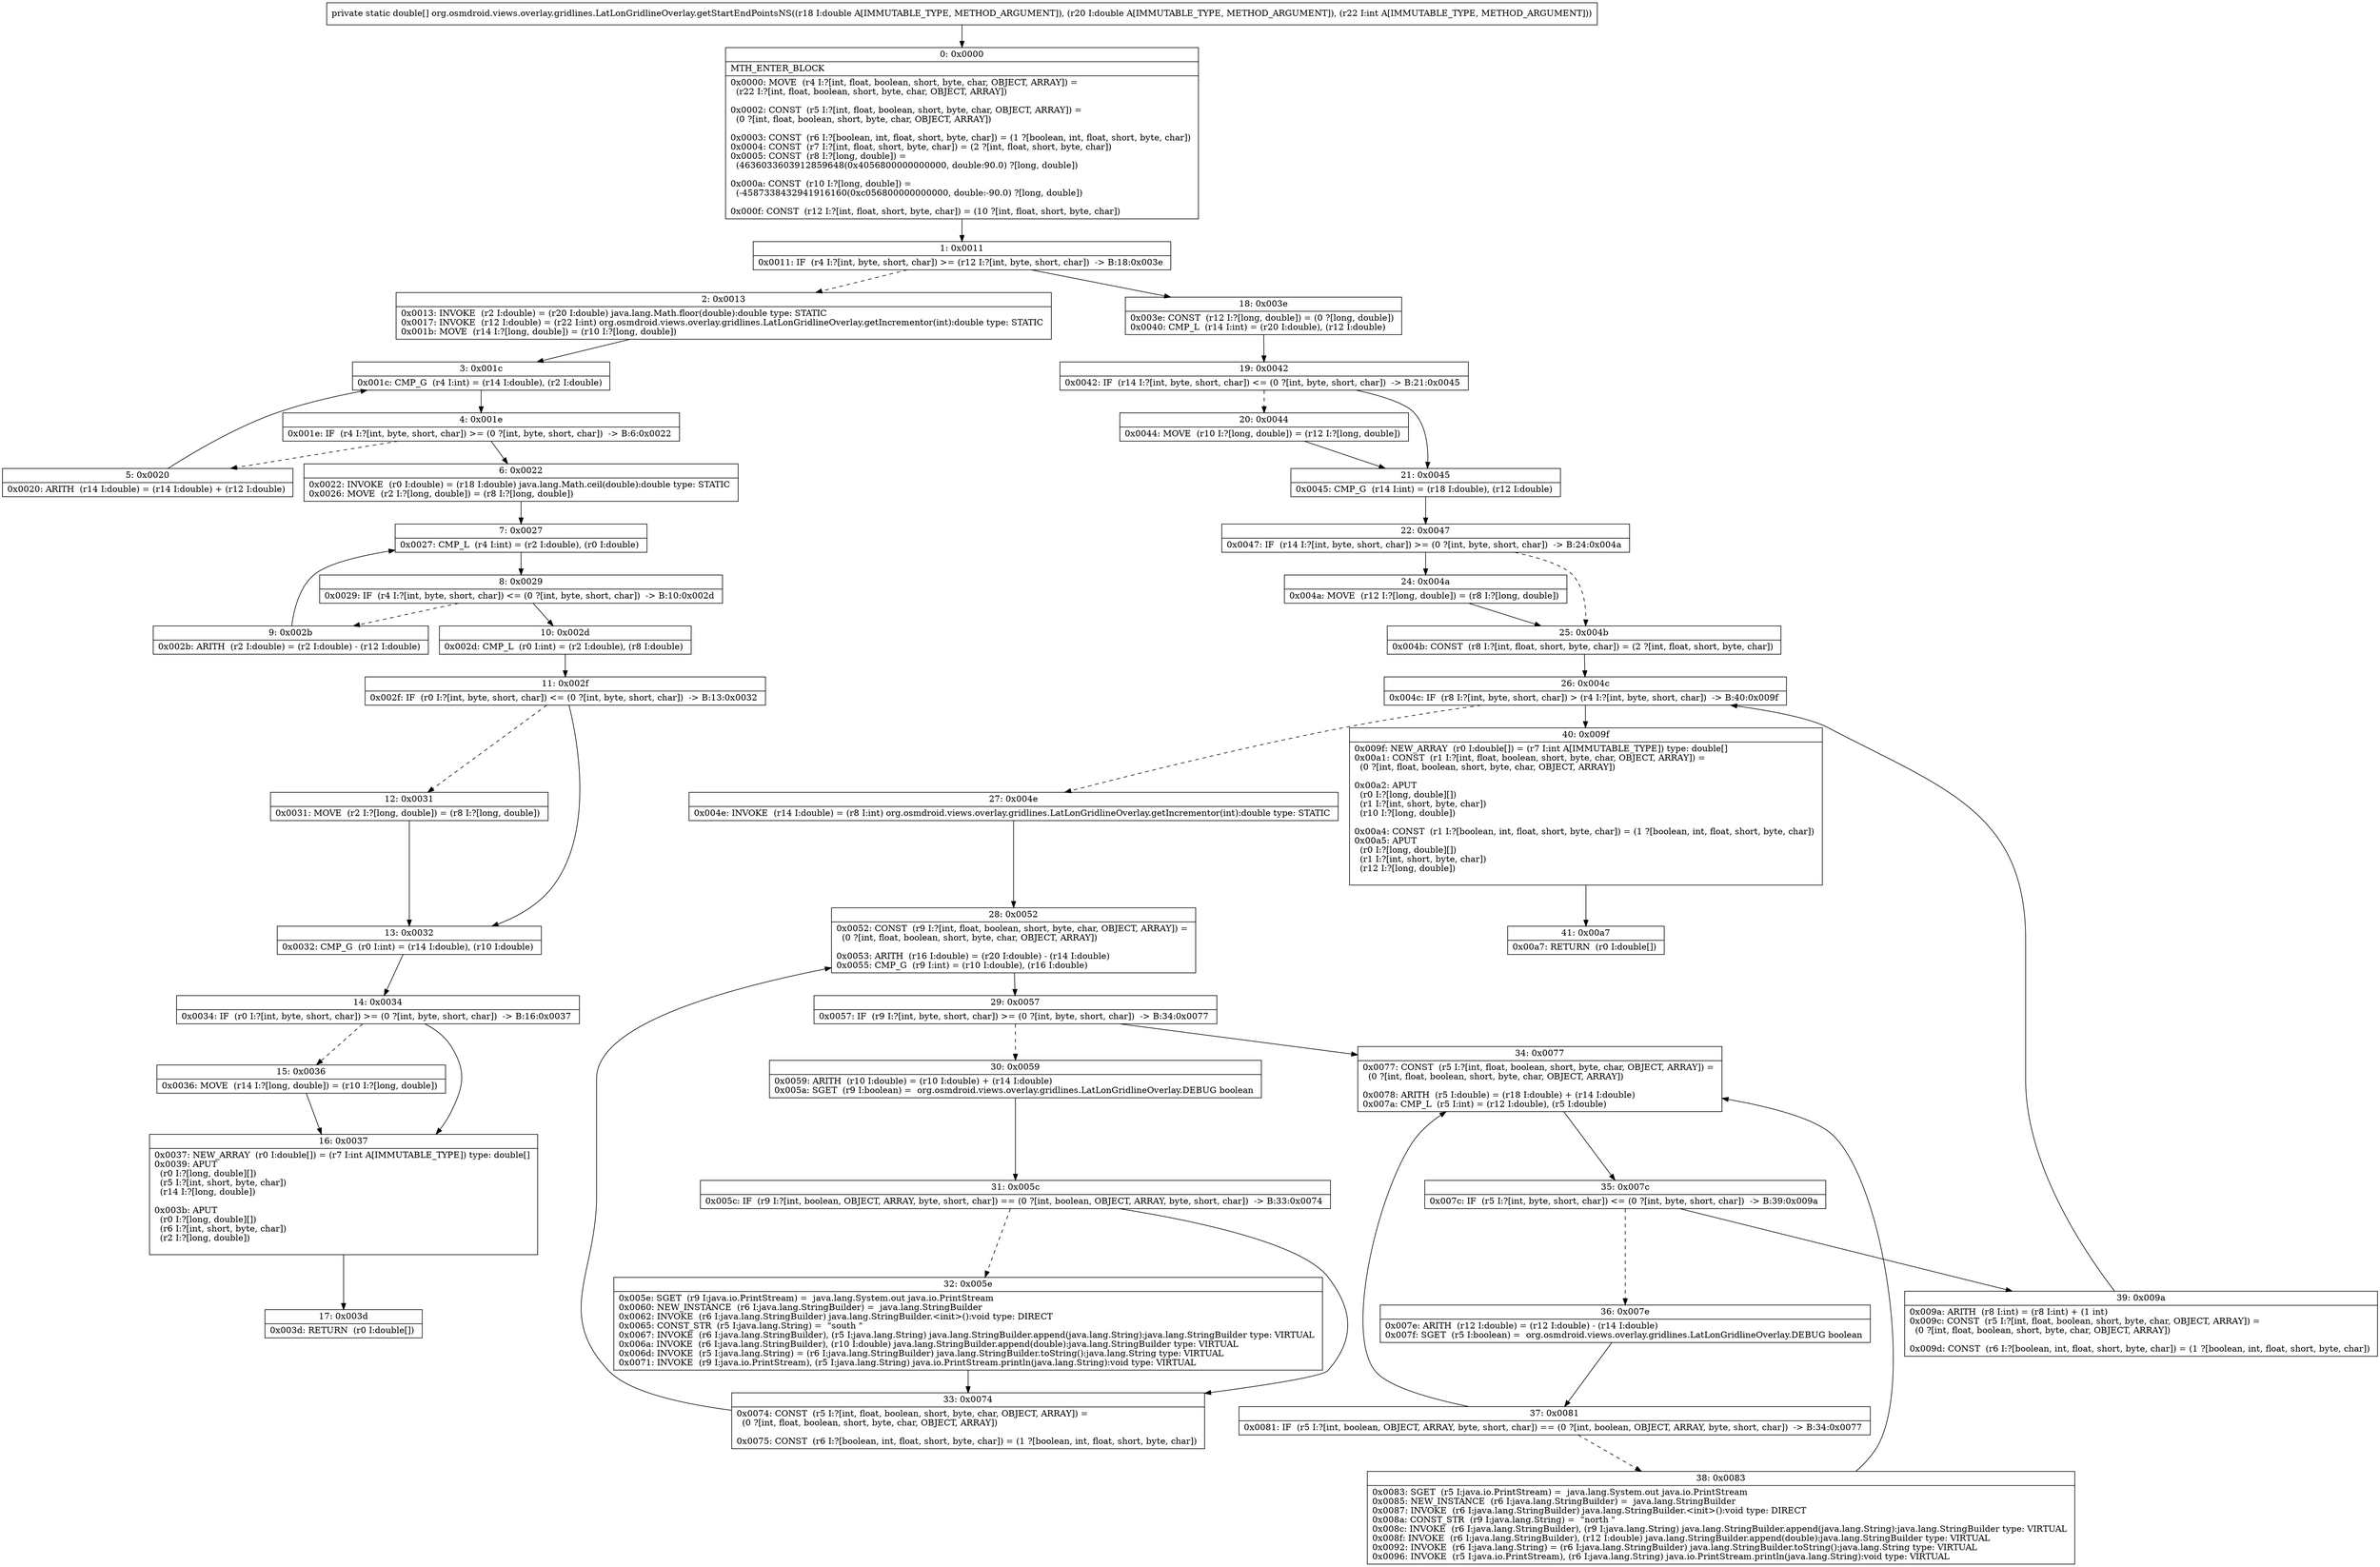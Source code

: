 digraph "CFG fororg.osmdroid.views.overlay.gridlines.LatLonGridlineOverlay.getStartEndPointsNS(DDI)[D" {
Node_0 [shape=record,label="{0\:\ 0x0000|MTH_ENTER_BLOCK\l|0x0000: MOVE  (r4 I:?[int, float, boolean, short, byte, char, OBJECT, ARRAY]) = \l  (r22 I:?[int, float, boolean, short, byte, char, OBJECT, ARRAY])\l \l0x0002: CONST  (r5 I:?[int, float, boolean, short, byte, char, OBJECT, ARRAY]) = \l  (0 ?[int, float, boolean, short, byte, char, OBJECT, ARRAY])\l \l0x0003: CONST  (r6 I:?[boolean, int, float, short, byte, char]) = (1 ?[boolean, int, float, short, byte, char]) \l0x0004: CONST  (r7 I:?[int, float, short, byte, char]) = (2 ?[int, float, short, byte, char]) \l0x0005: CONST  (r8 I:?[long, double]) = \l  (4636033603912859648(0x4056800000000000, double:90.0) ?[long, double])\l \l0x000a: CONST  (r10 I:?[long, double]) = \l  (\-4587338432941916160(0xc056800000000000, double:\-90.0) ?[long, double])\l \l0x000f: CONST  (r12 I:?[int, float, short, byte, char]) = (10 ?[int, float, short, byte, char]) \l}"];
Node_1 [shape=record,label="{1\:\ 0x0011|0x0011: IF  (r4 I:?[int, byte, short, char]) \>= (r12 I:?[int, byte, short, char])  \-\> B:18:0x003e \l}"];
Node_2 [shape=record,label="{2\:\ 0x0013|0x0013: INVOKE  (r2 I:double) = (r20 I:double) java.lang.Math.floor(double):double type: STATIC \l0x0017: INVOKE  (r12 I:double) = (r22 I:int) org.osmdroid.views.overlay.gridlines.LatLonGridlineOverlay.getIncrementor(int):double type: STATIC \l0x001b: MOVE  (r14 I:?[long, double]) = (r10 I:?[long, double]) \l}"];
Node_3 [shape=record,label="{3\:\ 0x001c|0x001c: CMP_G  (r4 I:int) = (r14 I:double), (r2 I:double) \l}"];
Node_4 [shape=record,label="{4\:\ 0x001e|0x001e: IF  (r4 I:?[int, byte, short, char]) \>= (0 ?[int, byte, short, char])  \-\> B:6:0x0022 \l}"];
Node_5 [shape=record,label="{5\:\ 0x0020|0x0020: ARITH  (r14 I:double) = (r14 I:double) + (r12 I:double) \l}"];
Node_6 [shape=record,label="{6\:\ 0x0022|0x0022: INVOKE  (r0 I:double) = (r18 I:double) java.lang.Math.ceil(double):double type: STATIC \l0x0026: MOVE  (r2 I:?[long, double]) = (r8 I:?[long, double]) \l}"];
Node_7 [shape=record,label="{7\:\ 0x0027|0x0027: CMP_L  (r4 I:int) = (r2 I:double), (r0 I:double) \l}"];
Node_8 [shape=record,label="{8\:\ 0x0029|0x0029: IF  (r4 I:?[int, byte, short, char]) \<= (0 ?[int, byte, short, char])  \-\> B:10:0x002d \l}"];
Node_9 [shape=record,label="{9\:\ 0x002b|0x002b: ARITH  (r2 I:double) = (r2 I:double) \- (r12 I:double) \l}"];
Node_10 [shape=record,label="{10\:\ 0x002d|0x002d: CMP_L  (r0 I:int) = (r2 I:double), (r8 I:double) \l}"];
Node_11 [shape=record,label="{11\:\ 0x002f|0x002f: IF  (r0 I:?[int, byte, short, char]) \<= (0 ?[int, byte, short, char])  \-\> B:13:0x0032 \l}"];
Node_12 [shape=record,label="{12\:\ 0x0031|0x0031: MOVE  (r2 I:?[long, double]) = (r8 I:?[long, double]) \l}"];
Node_13 [shape=record,label="{13\:\ 0x0032|0x0032: CMP_G  (r0 I:int) = (r14 I:double), (r10 I:double) \l}"];
Node_14 [shape=record,label="{14\:\ 0x0034|0x0034: IF  (r0 I:?[int, byte, short, char]) \>= (0 ?[int, byte, short, char])  \-\> B:16:0x0037 \l}"];
Node_15 [shape=record,label="{15\:\ 0x0036|0x0036: MOVE  (r14 I:?[long, double]) = (r10 I:?[long, double]) \l}"];
Node_16 [shape=record,label="{16\:\ 0x0037|0x0037: NEW_ARRAY  (r0 I:double[]) = (r7 I:int A[IMMUTABLE_TYPE]) type: double[] \l0x0039: APUT  \l  (r0 I:?[long, double][])\l  (r5 I:?[int, short, byte, char])\l  (r14 I:?[long, double])\l \l0x003b: APUT  \l  (r0 I:?[long, double][])\l  (r6 I:?[int, short, byte, char])\l  (r2 I:?[long, double])\l \l}"];
Node_17 [shape=record,label="{17\:\ 0x003d|0x003d: RETURN  (r0 I:double[]) \l}"];
Node_18 [shape=record,label="{18\:\ 0x003e|0x003e: CONST  (r12 I:?[long, double]) = (0 ?[long, double]) \l0x0040: CMP_L  (r14 I:int) = (r20 I:double), (r12 I:double) \l}"];
Node_19 [shape=record,label="{19\:\ 0x0042|0x0042: IF  (r14 I:?[int, byte, short, char]) \<= (0 ?[int, byte, short, char])  \-\> B:21:0x0045 \l}"];
Node_20 [shape=record,label="{20\:\ 0x0044|0x0044: MOVE  (r10 I:?[long, double]) = (r12 I:?[long, double]) \l}"];
Node_21 [shape=record,label="{21\:\ 0x0045|0x0045: CMP_G  (r14 I:int) = (r18 I:double), (r12 I:double) \l}"];
Node_22 [shape=record,label="{22\:\ 0x0047|0x0047: IF  (r14 I:?[int, byte, short, char]) \>= (0 ?[int, byte, short, char])  \-\> B:24:0x004a \l}"];
Node_24 [shape=record,label="{24\:\ 0x004a|0x004a: MOVE  (r12 I:?[long, double]) = (r8 I:?[long, double]) \l}"];
Node_25 [shape=record,label="{25\:\ 0x004b|0x004b: CONST  (r8 I:?[int, float, short, byte, char]) = (2 ?[int, float, short, byte, char]) \l}"];
Node_26 [shape=record,label="{26\:\ 0x004c|0x004c: IF  (r8 I:?[int, byte, short, char]) \> (r4 I:?[int, byte, short, char])  \-\> B:40:0x009f \l}"];
Node_27 [shape=record,label="{27\:\ 0x004e|0x004e: INVOKE  (r14 I:double) = (r8 I:int) org.osmdroid.views.overlay.gridlines.LatLonGridlineOverlay.getIncrementor(int):double type: STATIC \l}"];
Node_28 [shape=record,label="{28\:\ 0x0052|0x0052: CONST  (r9 I:?[int, float, boolean, short, byte, char, OBJECT, ARRAY]) = \l  (0 ?[int, float, boolean, short, byte, char, OBJECT, ARRAY])\l \l0x0053: ARITH  (r16 I:double) = (r20 I:double) \- (r14 I:double) \l0x0055: CMP_G  (r9 I:int) = (r10 I:double), (r16 I:double) \l}"];
Node_29 [shape=record,label="{29\:\ 0x0057|0x0057: IF  (r9 I:?[int, byte, short, char]) \>= (0 ?[int, byte, short, char])  \-\> B:34:0x0077 \l}"];
Node_30 [shape=record,label="{30\:\ 0x0059|0x0059: ARITH  (r10 I:double) = (r10 I:double) + (r14 I:double) \l0x005a: SGET  (r9 I:boolean) =  org.osmdroid.views.overlay.gridlines.LatLonGridlineOverlay.DEBUG boolean \l}"];
Node_31 [shape=record,label="{31\:\ 0x005c|0x005c: IF  (r9 I:?[int, boolean, OBJECT, ARRAY, byte, short, char]) == (0 ?[int, boolean, OBJECT, ARRAY, byte, short, char])  \-\> B:33:0x0074 \l}"];
Node_32 [shape=record,label="{32\:\ 0x005e|0x005e: SGET  (r9 I:java.io.PrintStream) =  java.lang.System.out java.io.PrintStream \l0x0060: NEW_INSTANCE  (r6 I:java.lang.StringBuilder) =  java.lang.StringBuilder \l0x0062: INVOKE  (r6 I:java.lang.StringBuilder) java.lang.StringBuilder.\<init\>():void type: DIRECT \l0x0065: CONST_STR  (r5 I:java.lang.String) =  \"south \" \l0x0067: INVOKE  (r6 I:java.lang.StringBuilder), (r5 I:java.lang.String) java.lang.StringBuilder.append(java.lang.String):java.lang.StringBuilder type: VIRTUAL \l0x006a: INVOKE  (r6 I:java.lang.StringBuilder), (r10 I:double) java.lang.StringBuilder.append(double):java.lang.StringBuilder type: VIRTUAL \l0x006d: INVOKE  (r5 I:java.lang.String) = (r6 I:java.lang.StringBuilder) java.lang.StringBuilder.toString():java.lang.String type: VIRTUAL \l0x0071: INVOKE  (r9 I:java.io.PrintStream), (r5 I:java.lang.String) java.io.PrintStream.println(java.lang.String):void type: VIRTUAL \l}"];
Node_33 [shape=record,label="{33\:\ 0x0074|0x0074: CONST  (r5 I:?[int, float, boolean, short, byte, char, OBJECT, ARRAY]) = \l  (0 ?[int, float, boolean, short, byte, char, OBJECT, ARRAY])\l \l0x0075: CONST  (r6 I:?[boolean, int, float, short, byte, char]) = (1 ?[boolean, int, float, short, byte, char]) \l}"];
Node_34 [shape=record,label="{34\:\ 0x0077|0x0077: CONST  (r5 I:?[int, float, boolean, short, byte, char, OBJECT, ARRAY]) = \l  (0 ?[int, float, boolean, short, byte, char, OBJECT, ARRAY])\l \l0x0078: ARITH  (r5 I:double) = (r18 I:double) + (r14 I:double) \l0x007a: CMP_L  (r5 I:int) = (r12 I:double), (r5 I:double) \l}"];
Node_35 [shape=record,label="{35\:\ 0x007c|0x007c: IF  (r5 I:?[int, byte, short, char]) \<= (0 ?[int, byte, short, char])  \-\> B:39:0x009a \l}"];
Node_36 [shape=record,label="{36\:\ 0x007e|0x007e: ARITH  (r12 I:double) = (r12 I:double) \- (r14 I:double) \l0x007f: SGET  (r5 I:boolean) =  org.osmdroid.views.overlay.gridlines.LatLonGridlineOverlay.DEBUG boolean \l}"];
Node_37 [shape=record,label="{37\:\ 0x0081|0x0081: IF  (r5 I:?[int, boolean, OBJECT, ARRAY, byte, short, char]) == (0 ?[int, boolean, OBJECT, ARRAY, byte, short, char])  \-\> B:34:0x0077 \l}"];
Node_38 [shape=record,label="{38\:\ 0x0083|0x0083: SGET  (r5 I:java.io.PrintStream) =  java.lang.System.out java.io.PrintStream \l0x0085: NEW_INSTANCE  (r6 I:java.lang.StringBuilder) =  java.lang.StringBuilder \l0x0087: INVOKE  (r6 I:java.lang.StringBuilder) java.lang.StringBuilder.\<init\>():void type: DIRECT \l0x008a: CONST_STR  (r9 I:java.lang.String) =  \"north \" \l0x008c: INVOKE  (r6 I:java.lang.StringBuilder), (r9 I:java.lang.String) java.lang.StringBuilder.append(java.lang.String):java.lang.StringBuilder type: VIRTUAL \l0x008f: INVOKE  (r6 I:java.lang.StringBuilder), (r12 I:double) java.lang.StringBuilder.append(double):java.lang.StringBuilder type: VIRTUAL \l0x0092: INVOKE  (r6 I:java.lang.String) = (r6 I:java.lang.StringBuilder) java.lang.StringBuilder.toString():java.lang.String type: VIRTUAL \l0x0096: INVOKE  (r5 I:java.io.PrintStream), (r6 I:java.lang.String) java.io.PrintStream.println(java.lang.String):void type: VIRTUAL \l}"];
Node_39 [shape=record,label="{39\:\ 0x009a|0x009a: ARITH  (r8 I:int) = (r8 I:int) + (1 int) \l0x009c: CONST  (r5 I:?[int, float, boolean, short, byte, char, OBJECT, ARRAY]) = \l  (0 ?[int, float, boolean, short, byte, char, OBJECT, ARRAY])\l \l0x009d: CONST  (r6 I:?[boolean, int, float, short, byte, char]) = (1 ?[boolean, int, float, short, byte, char]) \l}"];
Node_40 [shape=record,label="{40\:\ 0x009f|0x009f: NEW_ARRAY  (r0 I:double[]) = (r7 I:int A[IMMUTABLE_TYPE]) type: double[] \l0x00a1: CONST  (r1 I:?[int, float, boolean, short, byte, char, OBJECT, ARRAY]) = \l  (0 ?[int, float, boolean, short, byte, char, OBJECT, ARRAY])\l \l0x00a2: APUT  \l  (r0 I:?[long, double][])\l  (r1 I:?[int, short, byte, char])\l  (r10 I:?[long, double])\l \l0x00a4: CONST  (r1 I:?[boolean, int, float, short, byte, char]) = (1 ?[boolean, int, float, short, byte, char]) \l0x00a5: APUT  \l  (r0 I:?[long, double][])\l  (r1 I:?[int, short, byte, char])\l  (r12 I:?[long, double])\l \l}"];
Node_41 [shape=record,label="{41\:\ 0x00a7|0x00a7: RETURN  (r0 I:double[]) \l}"];
MethodNode[shape=record,label="{private static double[] org.osmdroid.views.overlay.gridlines.LatLonGridlineOverlay.getStartEndPointsNS((r18 I:double A[IMMUTABLE_TYPE, METHOD_ARGUMENT]), (r20 I:double A[IMMUTABLE_TYPE, METHOD_ARGUMENT]), (r22 I:int A[IMMUTABLE_TYPE, METHOD_ARGUMENT])) }"];
MethodNode -> Node_0;
Node_0 -> Node_1;
Node_1 -> Node_2[style=dashed];
Node_1 -> Node_18;
Node_2 -> Node_3;
Node_3 -> Node_4;
Node_4 -> Node_5[style=dashed];
Node_4 -> Node_6;
Node_5 -> Node_3;
Node_6 -> Node_7;
Node_7 -> Node_8;
Node_8 -> Node_9[style=dashed];
Node_8 -> Node_10;
Node_9 -> Node_7;
Node_10 -> Node_11;
Node_11 -> Node_12[style=dashed];
Node_11 -> Node_13;
Node_12 -> Node_13;
Node_13 -> Node_14;
Node_14 -> Node_15[style=dashed];
Node_14 -> Node_16;
Node_15 -> Node_16;
Node_16 -> Node_17;
Node_18 -> Node_19;
Node_19 -> Node_20[style=dashed];
Node_19 -> Node_21;
Node_20 -> Node_21;
Node_21 -> Node_22;
Node_22 -> Node_24;
Node_22 -> Node_25[style=dashed];
Node_24 -> Node_25;
Node_25 -> Node_26;
Node_26 -> Node_27[style=dashed];
Node_26 -> Node_40;
Node_27 -> Node_28;
Node_28 -> Node_29;
Node_29 -> Node_30[style=dashed];
Node_29 -> Node_34;
Node_30 -> Node_31;
Node_31 -> Node_32[style=dashed];
Node_31 -> Node_33;
Node_32 -> Node_33;
Node_33 -> Node_28;
Node_34 -> Node_35;
Node_35 -> Node_36[style=dashed];
Node_35 -> Node_39;
Node_36 -> Node_37;
Node_37 -> Node_34;
Node_37 -> Node_38[style=dashed];
Node_38 -> Node_34;
Node_39 -> Node_26;
Node_40 -> Node_41;
}

